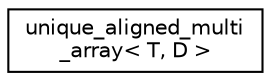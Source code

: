 digraph "Graphical Class Hierarchy"
{
 // LATEX_PDF_SIZE
  edge [fontname="Helvetica",fontsize="10",labelfontname="Helvetica",labelfontsize="10"];
  node [fontname="Helvetica",fontsize="10",shape=record];
  rankdir="LR";
  Node0 [label="unique_aligned_multi\l_array\< T, D \>",height=0.2,width=0.4,color="black", fillcolor="white", style="filled",URL="$d0/d59/classsps_1_1win32_1_1unique__aligned__multi__array.html",tooltip=" "];
}
